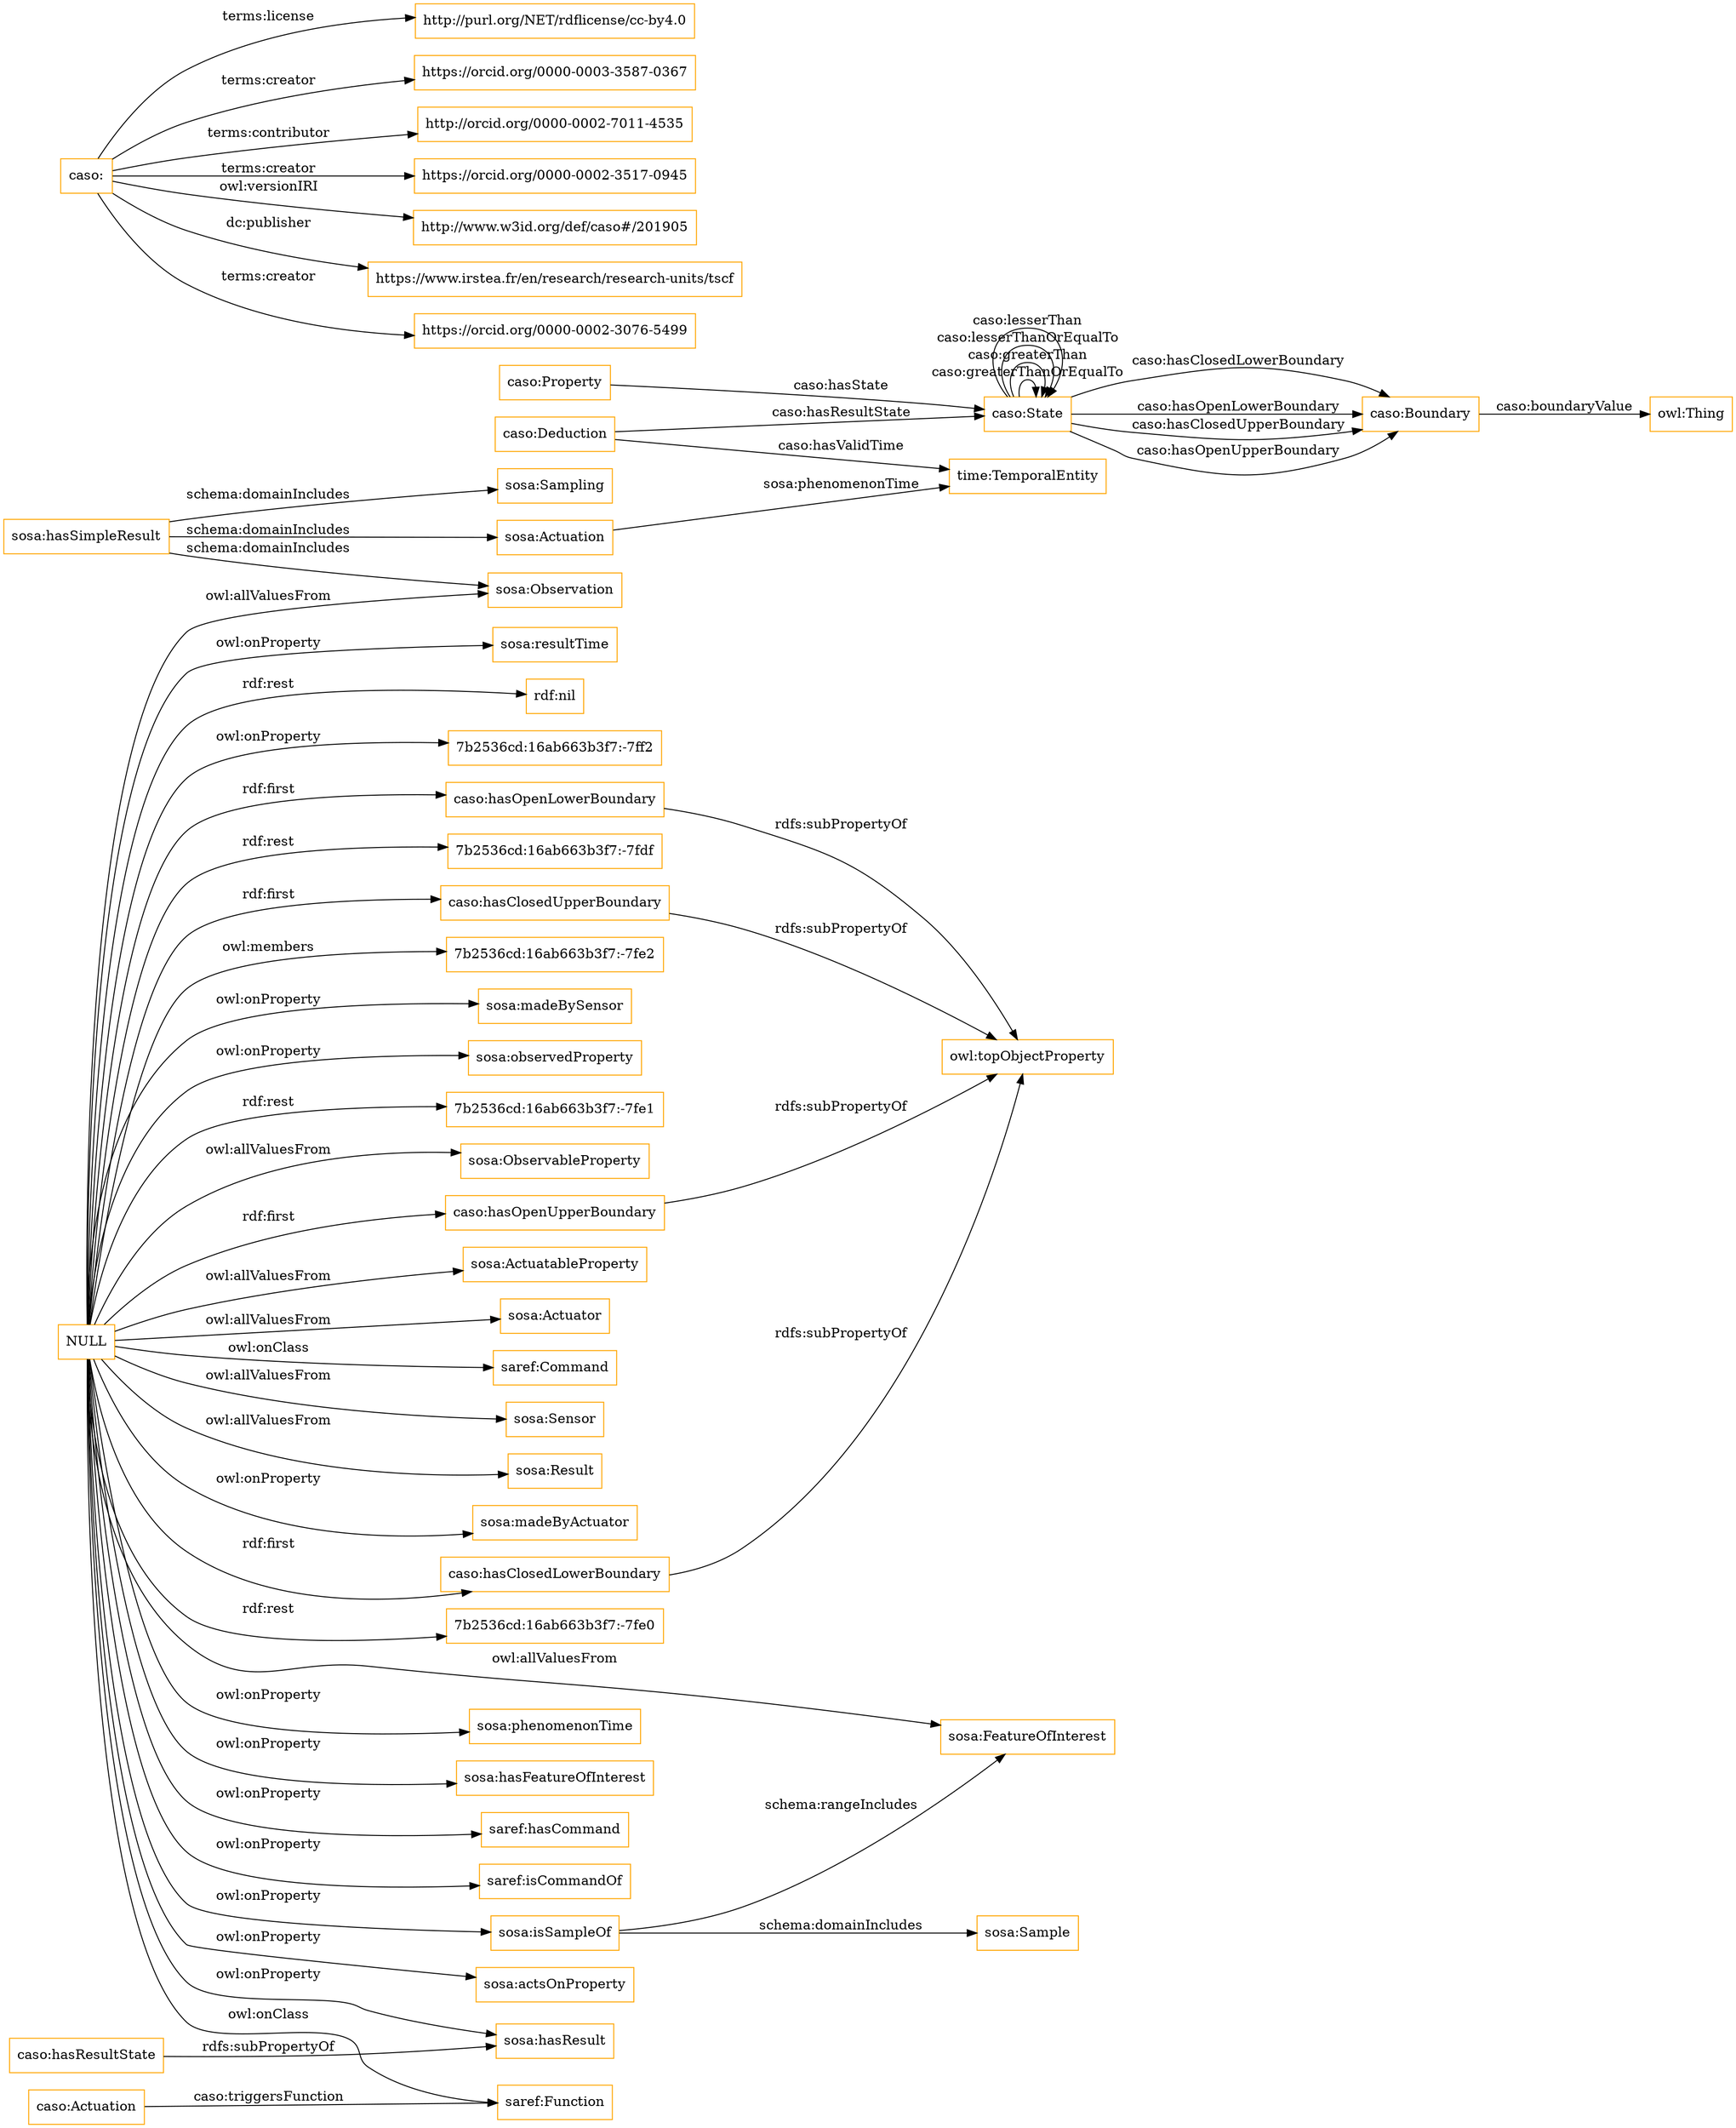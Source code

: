 digraph ar2dtool_diagram { 
rankdir=LR;
size="1501"
node [shape = rectangle, color="orange"]; "caso:Boundary" "caso:State" "sosa:ObservableProperty" "caso:Property" "sosa:FeatureOfInterest" "sosa:Actuation" "sosa:ActuatableProperty" "sosa:Actuator" "sosa:Observation" "caso:Actuation" "saref:Function" "saref:Command" "sosa:Sample" "caso:Deduction" "time:TemporalEntity" "sosa:Sensor" "sosa:Result" ; /*classes style*/
	"NULL" -> "sosa:madeByActuator" [ label = "owl:onProperty" ];
	"NULL" -> "caso:hasClosedLowerBoundary" [ label = "rdf:first" ];
	"NULL" -> "7b2536cd:16ab663b3f7:-7fe0" [ label = "rdf:rest" ];
	"NULL" -> "caso:hasClosedUpperBoundary" [ label = "rdf:first" ];
	"NULL" -> "sosa:phenomenonTime" [ label = "owl:onProperty" ];
	"NULL" -> "sosa:hasFeatureOfInterest" [ label = "owl:onProperty" ];
	"NULL" -> "sosa:Sensor" [ label = "owl:allValuesFrom" ];
	"NULL" -> "saref:hasCommand" [ label = "owl:onProperty" ];
	"NULL" -> "saref:isCommandOf" [ label = "owl:onProperty" ];
	"NULL" -> "sosa:Actuator" [ label = "owl:allValuesFrom" ];
	"NULL" -> "sosa:isSampleOf" [ label = "owl:onProperty" ];
	"NULL" -> "sosa:Observation" [ label = "owl:allValuesFrom" ];
	"NULL" -> "saref:Command" [ label = "owl:onClass" ];
	"NULL" -> "saref:Function" [ label = "owl:onClass" ];
	"NULL" -> "sosa:ObservableProperty" [ label = "owl:allValuesFrom" ];
	"NULL" -> "sosa:actsOnProperty" [ label = "owl:onProperty" ];
	"NULL" -> "sosa:ActuatableProperty" [ label = "owl:allValuesFrom" ];
	"NULL" -> "sosa:resultTime" [ label = "owl:onProperty" ];
	"NULL" -> "rdf:nil" [ label = "rdf:rest" ];
	"NULL" -> "7b2536cd:16ab663b3f7:-7ff2" [ label = "owl:onProperty" ];
	"NULL" -> "caso:hasOpenUpperBoundary" [ label = "rdf:first" ];
	"NULL" -> "7b2536cd:16ab663b3f7:-7fdf" [ label = "rdf:rest" ];
	"NULL" -> "sosa:FeatureOfInterest" [ label = "owl:allValuesFrom" ];
	"NULL" -> "caso:hasOpenLowerBoundary" [ label = "rdf:first" ];
	"NULL" -> "sosa:Result" [ label = "owl:allValuesFrom" ];
	"NULL" -> "7b2536cd:16ab663b3f7:-7fe2" [ label = "owl:members" ];
	"NULL" -> "sosa:madeBySensor" [ label = "owl:onProperty" ];
	"NULL" -> "sosa:observedProperty" [ label = "owl:onProperty" ];
	"NULL" -> "7b2536cd:16ab663b3f7:-7fe1" [ label = "rdf:rest" ];
	"NULL" -> "sosa:hasResult" [ label = "owl:onProperty" ];
	"sosa:hasSimpleResult" -> "sosa:Sampling" [ label = "schema:domainIncludes" ];
	"sosa:hasSimpleResult" -> "sosa:Observation" [ label = "schema:domainIncludes" ];
	"sosa:hasSimpleResult" -> "sosa:Actuation" [ label = "schema:domainIncludes" ];
	"sosa:isSampleOf" -> "sosa:FeatureOfInterest" [ label = "schema:rangeIncludes" ];
	"sosa:isSampleOf" -> "sosa:Sample" [ label = "schema:domainIncludes" ];
	"caso:hasResultState" -> "sosa:hasResult" [ label = "rdfs:subPropertyOf" ];
	"caso:hasClosedUpperBoundary" -> "owl:topObjectProperty" [ label = "rdfs:subPropertyOf" ];
	"caso:hasClosedLowerBoundary" -> "owl:topObjectProperty" [ label = "rdfs:subPropertyOf" ];
	"caso:hasOpenUpperBoundary" -> "owl:topObjectProperty" [ label = "rdfs:subPropertyOf" ];
	"caso:hasOpenLowerBoundary" -> "owl:topObjectProperty" [ label = "rdfs:subPropertyOf" ];
	"caso:" -> "http://purl.org/NET/rdflicense/cc-by4.0" [ label = "terms:license" ];
	"caso:" -> "https://orcid.org/0000-0003-3587-0367" [ label = "terms:creator" ];
	"caso:" -> "http://orcid.org/0000-0002-7011-4535" [ label = "terms:contributor" ];
	"caso:" -> "https://orcid.org/0000-0002-3517-0945" [ label = "terms:creator" ];
	"caso:" -> "http://www.w3id.org/def/caso#/201905" [ label = "owl:versionIRI" ];
	"caso:" -> "https://www.irstea.fr/en/research/research-units/tscf" [ label = "dc:publisher" ];
	"caso:" -> "https://orcid.org/0000-0002-3076-5499" [ label = "terms:creator" ];
	"caso:State" -> "caso:Boundary" [ label = "caso:hasClosedLowerBoundary" ];
	"caso:State" -> "caso:Boundary" [ label = "caso:hasOpenLowerBoundary" ];
	"caso:State" -> "caso:State" [ label = "caso:greaterThanOrEqualTo" ];
	"sosa:Actuation" -> "time:TemporalEntity" [ label = "sosa:phenomenonTime" ];
	"caso:Boundary" -> "owl:Thing" [ label = "caso:boundaryValue" ];
	"caso:State" -> "caso:State" [ label = "caso:greaterThan" ];
	"caso:Deduction" -> "caso:State" [ label = "caso:hasResultState" ];
	"caso:State" -> "caso:Boundary" [ label = "caso:hasClosedUpperBoundary" ];
	"caso:State" -> "caso:Boundary" [ label = "caso:hasOpenUpperBoundary" ];
	"caso:State" -> "caso:State" [ label = "caso:lesserThanOrEqualTo" ];
	"caso:Deduction" -> "time:TemporalEntity" [ label = "caso:hasValidTime" ];
	"caso:Property" -> "caso:State" [ label = "caso:hasState" ];
	"caso:Actuation" -> "saref:Function" [ label = "caso:triggersFunction" ];
	"caso:State" -> "caso:State" [ label = "caso:lesserThan" ];

}
